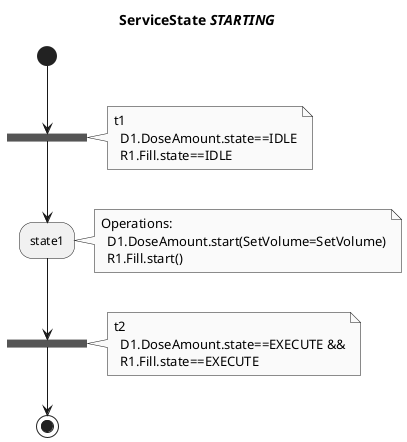 @startuml

skinparam monochrome true

title ServiceState <i>STARTING</i>


(*) --> ===t1===
note right
t1
  D1.DoseAmount.state==IDLE
  R1.Fill.state==IDLE
end note

===t1=== --> state1
note right
Operations:
  D1.DoseAmount.start(SetVolume=SetVolume)
  R1.Fill.start()
end note

state1 --> ===t2===
note right
t2
  D1.DoseAmount.state==EXECUTE &&
  R1.Fill.state==EXECUTE
end note

===t2=== --> (*)
@enduml
